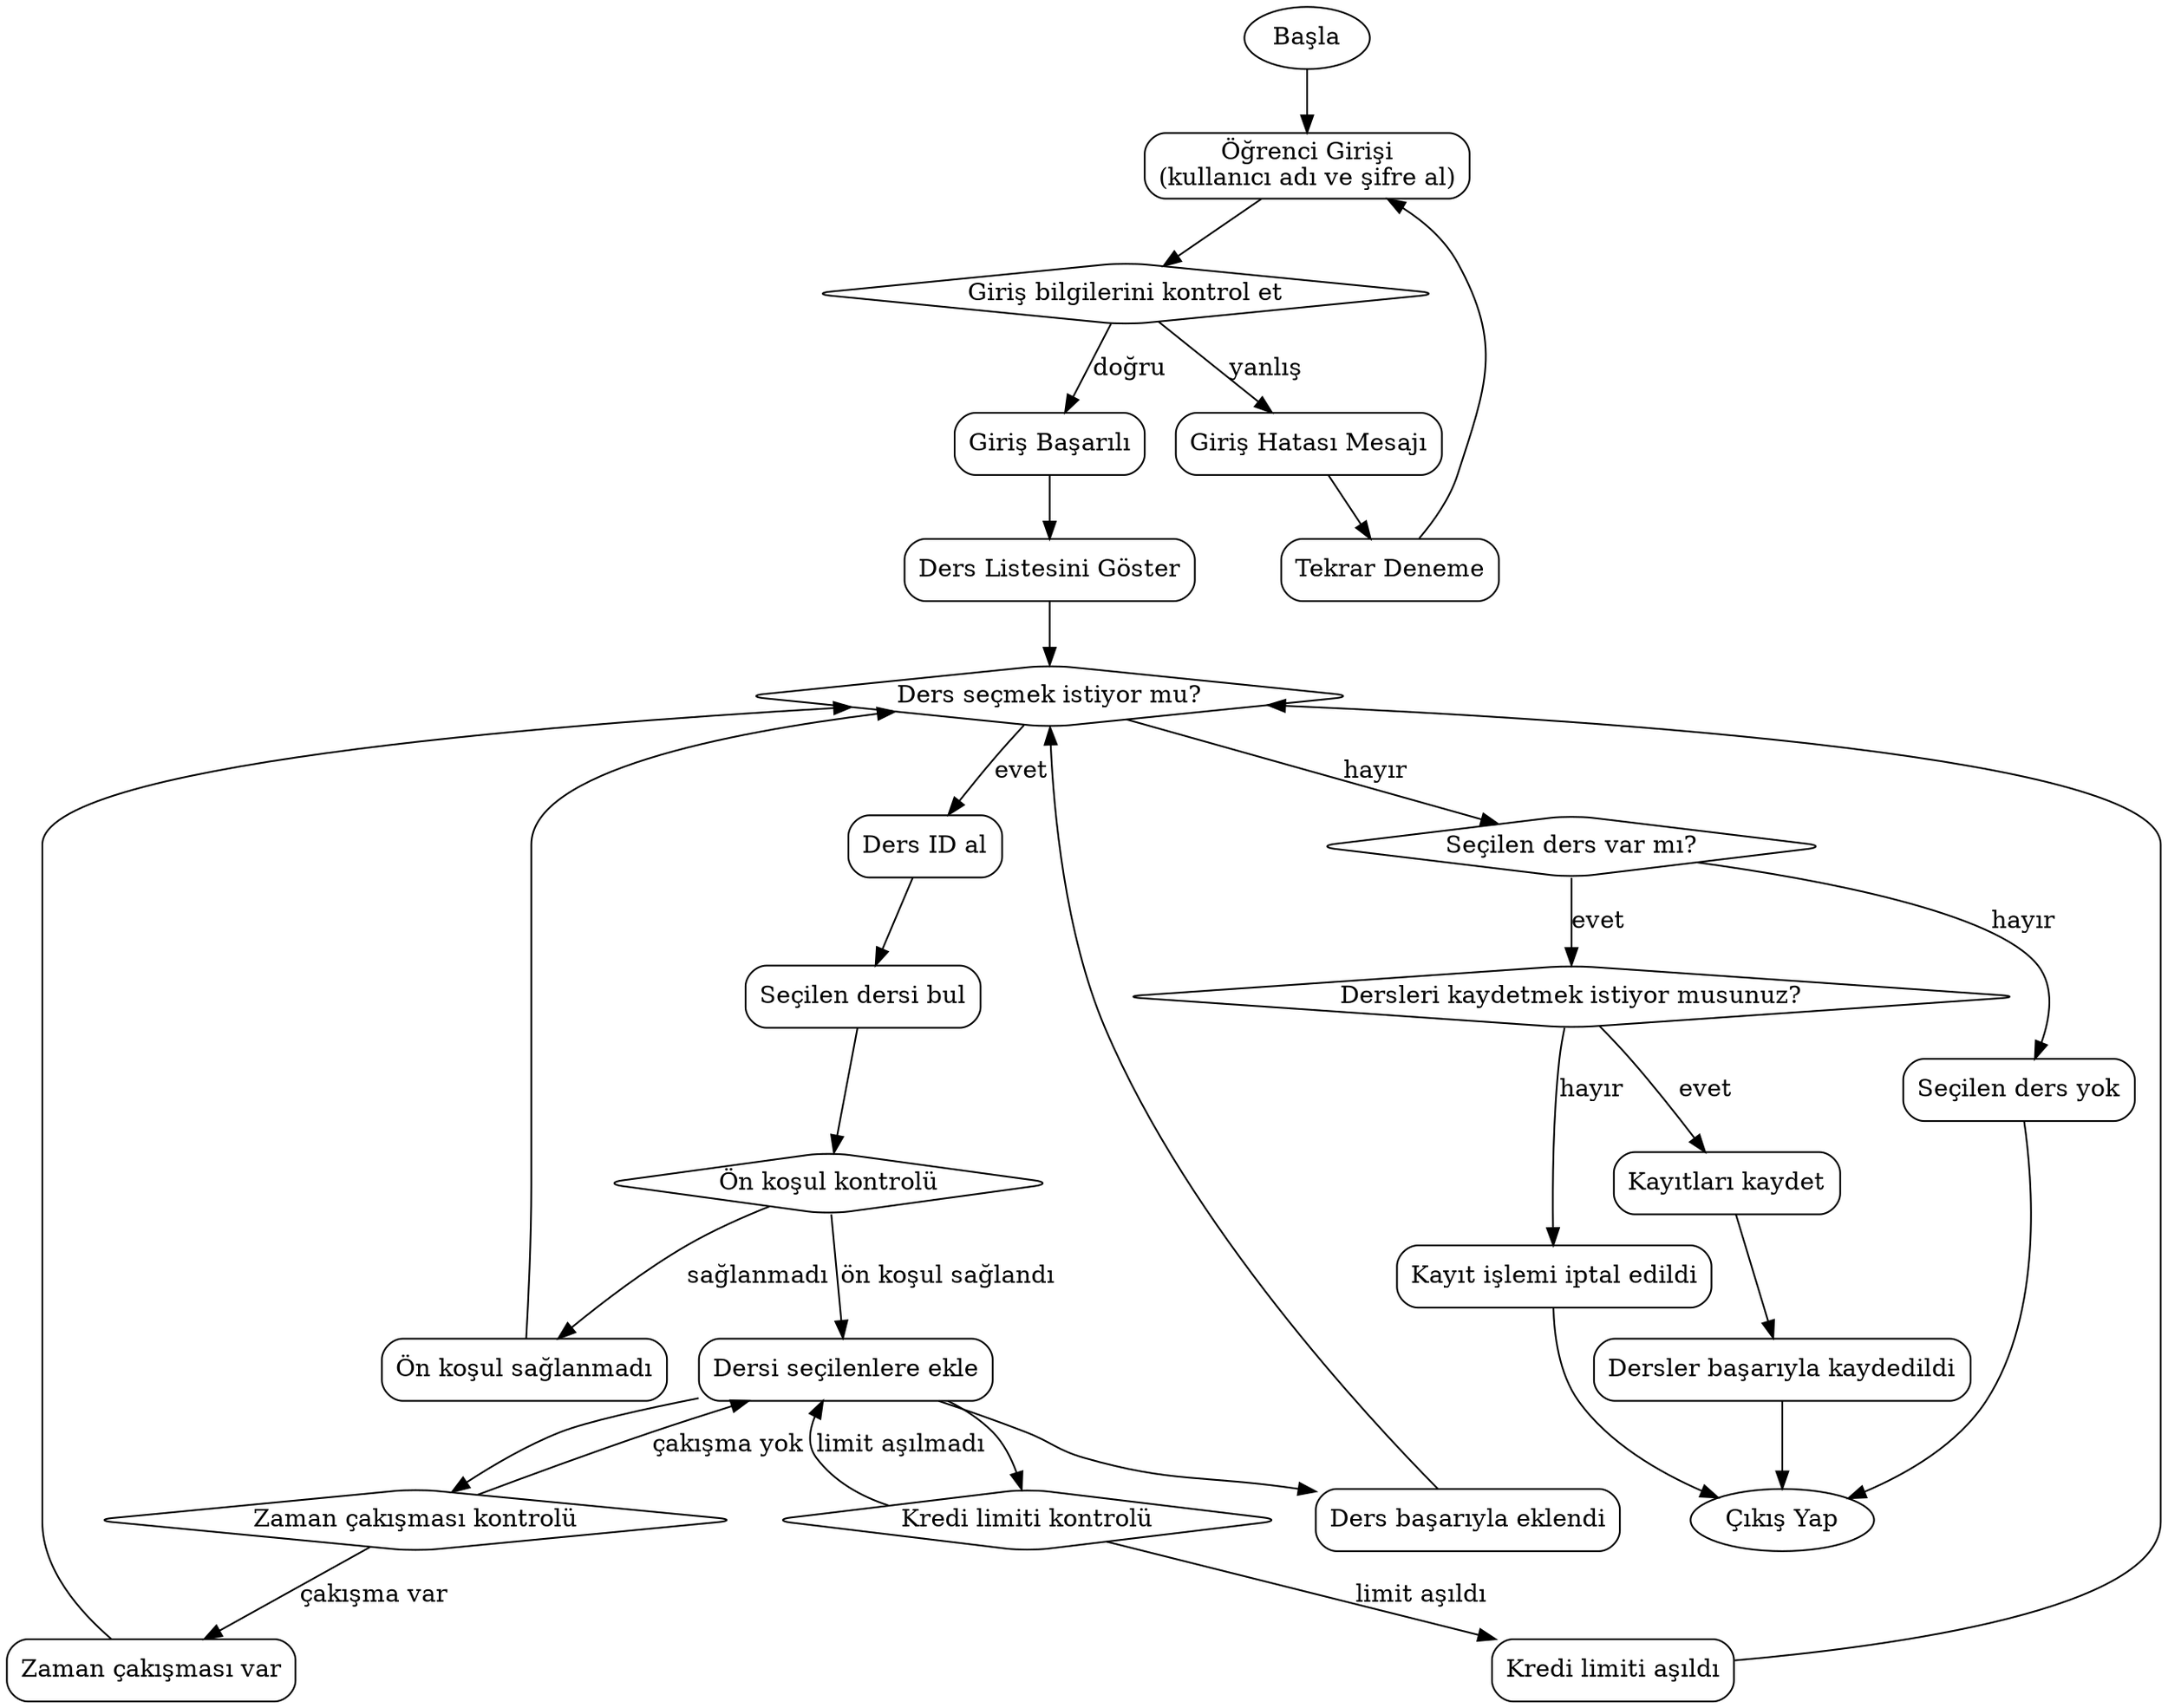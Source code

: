 digraph UniversityCourseRegistration {
    rankdir=TB;
    node [shape=box, style=rounded];

    // Başlangıç
    Start [label="Başla", shape=oval];

    // 1. Öğrenci Girişi
    Login [label="Öğrenci Girişi\n(kullanıcı adı ve şifre al)"];
    CheckLogin [label="Giriş bilgilerini kontrol et", shape=diamond];

    LoginSuccess [label="Giriş Başarılı"];
    LoginFail [label="Giriş Hatası Mesajı"];
    RetryLogin [label="Tekrar Deneme"];

    // 2. Ders Listesi Göster
    ShowCourses [label="Ders Listesini Göster"];

    // 3. Ders Seçimi ve Kontroller
    ChooseCourseDecision [label="Ders seçmek istiyor mu?", shape=diamond];

    GetCourseID [label="Ders ID al"];
    FindCourse [label="Seçilen dersi bul"];
    
    PrereqCheck [label="Ön koşul kontrolü", shape=diamond];
    PrereqFail [label="Ön koşul sağlanmadı"];

    TimeConflictCheck [label="Zaman çakışması kontrolü", shape=diamond];
    TimeConflictFail [label="Zaman çakışması var"];

    CreditLimitCheck [label="Kredi limiti kontrolü", shape=diamond];
    CreditLimitFail [label="Kredi limiti aşıldı"];

    AddCourse [label="Dersi seçilenlere ekle"];
    InformAdded [label="Ders başarıyla eklendi"];

    // 4. Kayıt Onayı
    AnyCourseSelected [label="Seçilen ders var mı?", shape=diamond];
    ConfirmSave [label="Dersleri kaydetmek istiyor musunuz?", shape=diamond];
    SaveCourses [label="Kayıtları kaydet"];
    InformSaved [label="Dersler başarıyla kaydedildi"];
    CancelSave [label="Kayıt işlemi iptal edildi"];

    NoCoursesSelected [label="Seçilen ders yok"];

    // 5. Çıkış
    Exit [label="Çıkış Yap", shape=oval];

    // Oklar
    Start -> Login;
    Login -> CheckLogin;

    CheckLogin -> LoginSuccess [label="doğru"];
    CheckLogin -> LoginFail [label="yanlış"];

    LoginFail -> RetryLogin;
    RetryLogin -> Login;

    LoginSuccess -> ShowCourses;
    ShowCourses -> ChooseCourseDecision;

    ChooseCourseDecision -> GetCourseID [label="evet"];
    ChooseCourseDecision -> AnyCourseSelected [label="hayır"];

    GetCourseID -> FindCourse;
    FindCourse -> PrereqCheck;

    PrereqCheck -> AddCourse [label="ön koşul sağlandı"];
    PrereqCheck -> PrereqFail [label="sağlanmadı"];

    PrereqFail -> ChooseCourseDecision;

    AddCourse -> TimeConflictCheck;
    TimeConflictCheck -> AddCourse [label="çakışma yok"];
    TimeConflictCheck -> TimeConflictFail [label="çakışma var"];

    TimeConflictFail -> ChooseCourseDecision;

    AddCourse -> CreditLimitCheck;
    CreditLimitCheck -> AddCourse [label="limit aşılmadı"];
    CreditLimitCheck -> CreditLimitFail [label="limit aşıldı"];

    CreditLimitFail -> ChooseCourseDecision;

    AddCourse -> InformAdded;
    InformAdded -> ChooseCourseDecision;

    AnyCourseSelected -> ConfirmSave [label="evet"];
    AnyCourseSelected -> NoCoursesSelected [label="hayır"];

    ConfirmSave -> SaveCourses [label="evet"];
    ConfirmSave -> CancelSave [label="hayır"];

    SaveCourses -> InformSaved;
    InformSaved -> Exit;

    CancelSave -> Exit;
    NoCoursesSelected -> Exit;
}
